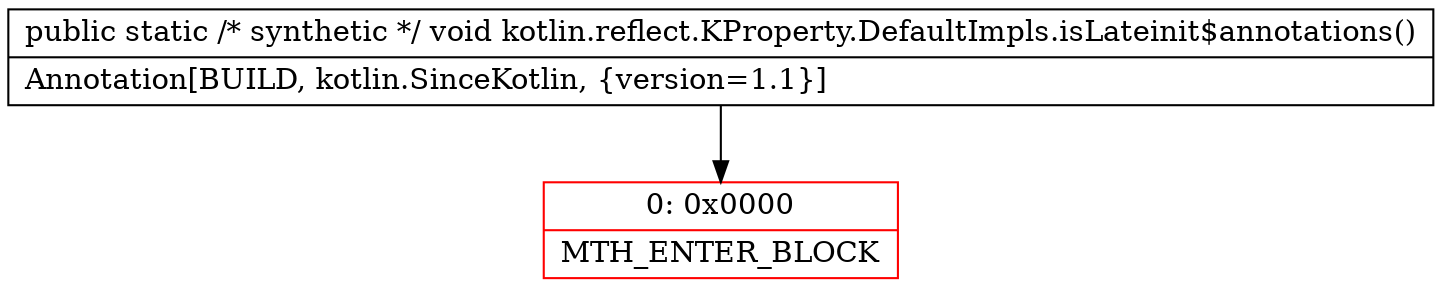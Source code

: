 digraph "CFG forkotlin.reflect.KProperty.DefaultImpls.isLateinit$annotations()V" {
subgraph cluster_Region_1427094496 {
label = "R(0)";
node [shape=record,color=blue];
}
Node_0 [shape=record,color=red,label="{0\:\ 0x0000|MTH_ENTER_BLOCK\l}"];
MethodNode[shape=record,label="{public static \/* synthetic *\/ void kotlin.reflect.KProperty.DefaultImpls.isLateinit$annotations()  | Annotation[BUILD, kotlin.SinceKotlin, \{version=1.1\}]\l}"];
MethodNode -> Node_0;
}

